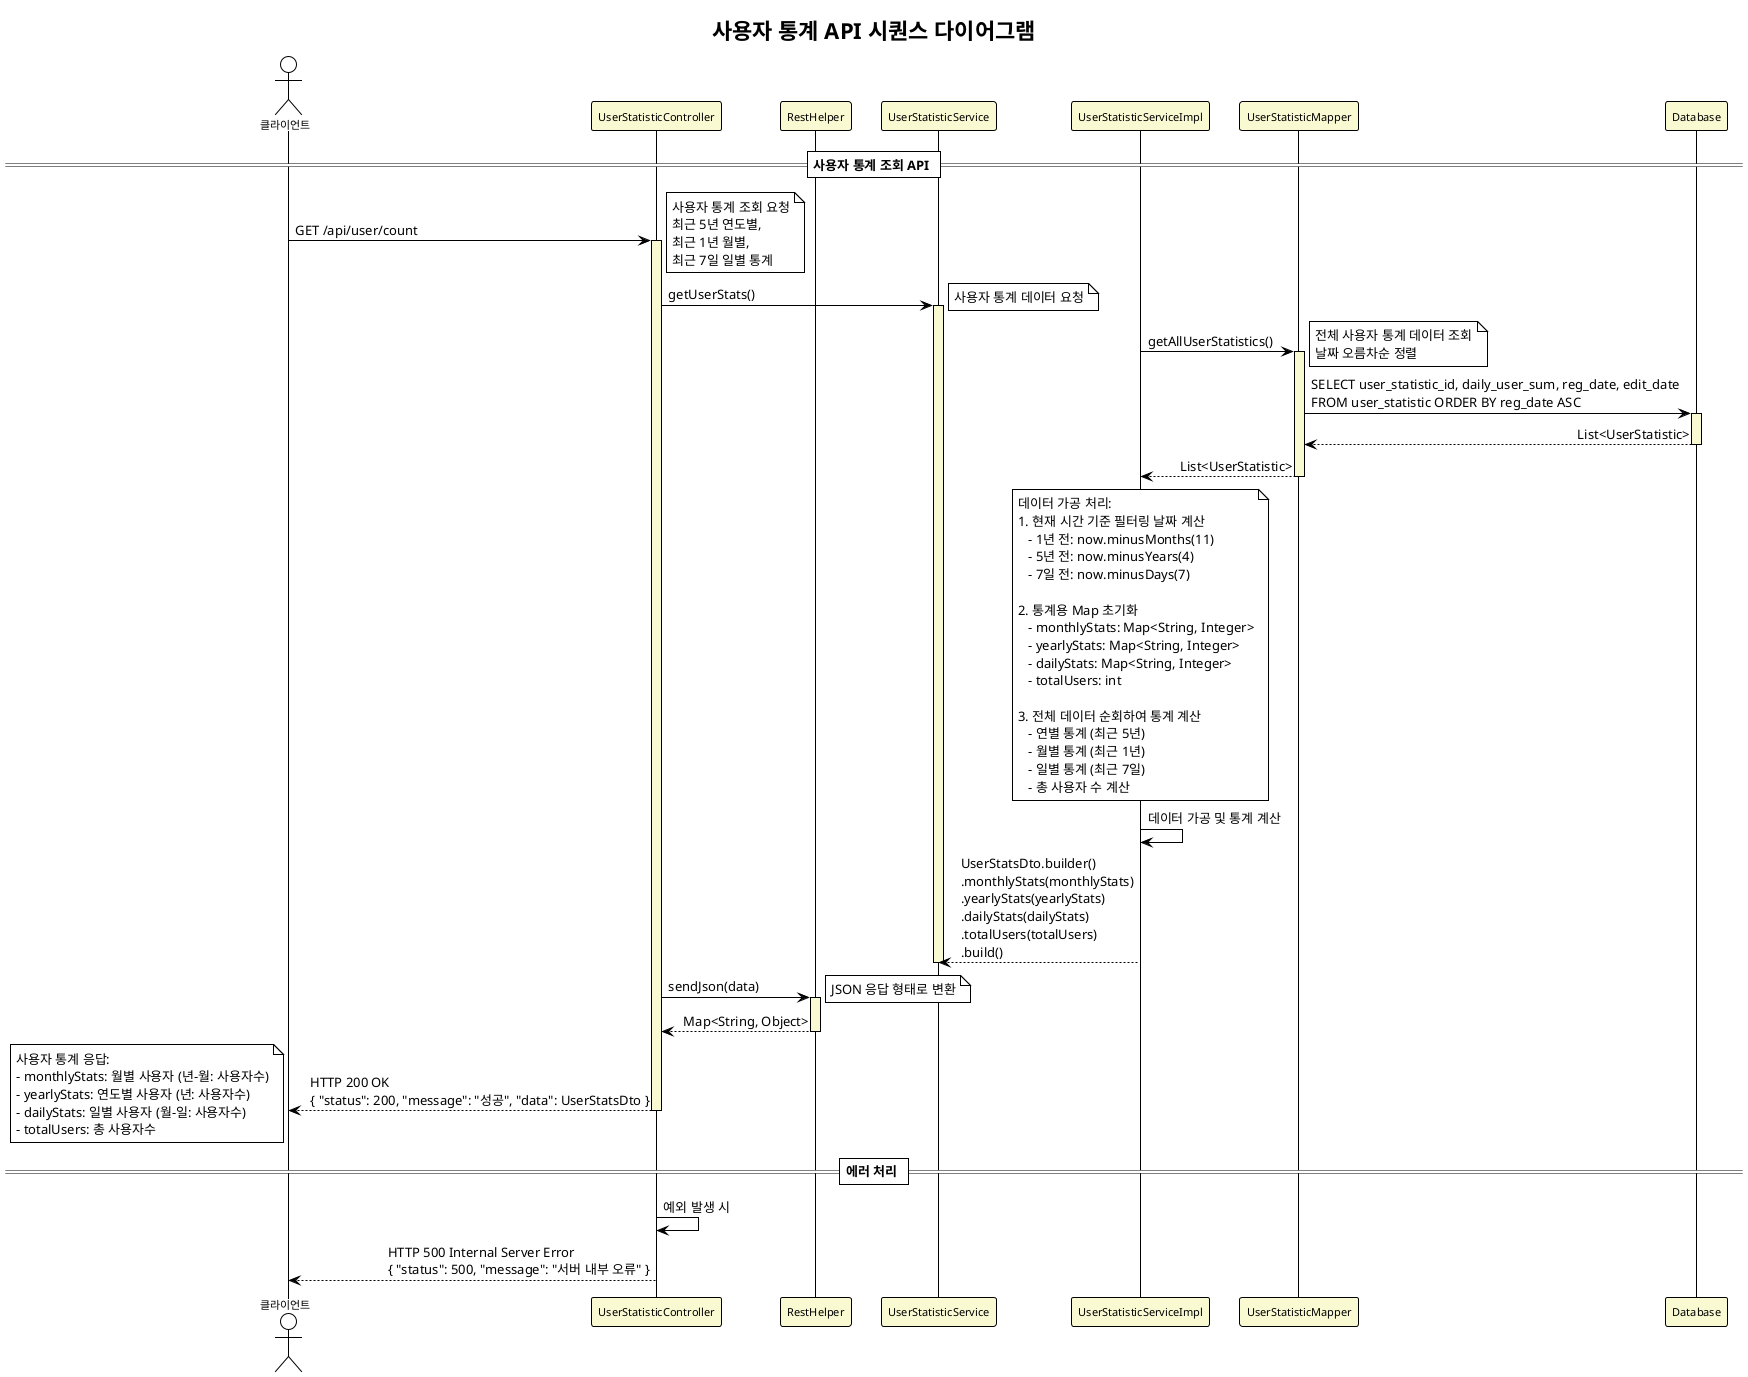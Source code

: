 @startuml UserStatisticController
!theme plain
skinparam sequence {
    ArrowColor Black
    ActorBorderColor Black
    LifeLineBorderColor Black
    LifeLineBackgroundColor LightGoldenRodYellow
    ParticipantBorderColor Black
    ParticipantBackgroundColor LightGoldenRodYellow
    ParticipantFontSize 11
    ActorFontSize 11
    MessageAlign direction
}

title 사용자 통계 API 시퀀스 다이어그램

actor Client as "클라이언트"
participant UserStatisticController as "UserStatisticController"
participant RestHelper as "RestHelper"
participant UserStatisticService as "UserStatisticService"
participant UserStatisticServiceImpl as "UserStatisticServiceImpl"
participant UserStatisticMapper as "UserStatisticMapper"
participant Database as "Database"


== 사용자 통계 조회 API ==

Client -> UserStatisticController: GET /api/user/count
note right
  사용자 통계 조회 요청
  최근 5년 연도별, 
  최근 1년 월별,
  최근 7일 일별 통계
end note

activate UserStatisticController

UserStatisticController -> UserStatisticService: getUserStats()
note right
  사용자 통계 데이터 요청
end note

activate UserStatisticService

UserStatisticServiceImpl -> UserStatisticMapper: getAllUserStatistics()
note right
  전체 사용자 통계 데이터 조회
  날짜 오름차순 정렬
end note

activate UserStatisticMapper

UserStatisticMapper -> Database: SELECT user_statistic_id, daily_user_sum, reg_date, edit_date\nFROM user_statistic ORDER BY reg_date ASC
activate Database
Database --> UserStatisticMapper: List<UserStatistic>
deactivate Database

UserStatisticMapper --> UserStatisticServiceImpl: List<UserStatistic>
deactivate UserStatisticMapper

note over UserStatisticServiceImpl
  데이터 가공 처리:
  1. 현재 시간 기준 필터링 날짜 계산
     - 1년 전: now.minusMonths(11)
     - 5년 전: now.minusYears(4)
     - 7일 전: now.minusDays(7)
  
  2. 통계용 Map 초기화
     - monthlyStats: Map<String, Integer>
     - yearlyStats: Map<String, Integer>
     - dailyStats: Map<String, Integer>
     - totalUsers: int
  
  3. 전체 데이터 순회하여 통계 계산
     - 연별 통계 (최근 5년)
     - 월별 통계 (최근 1년)
     - 일별 통계 (최근 7일)
     - 총 사용자 수 계산
end note

UserStatisticServiceImpl -> UserStatisticServiceImpl: 데이터 가공 및 통계 계산

UserStatisticServiceImpl --> UserStatisticService: UserStatsDto.builder()\n.monthlyStats(monthlyStats)\n.yearlyStats(yearlyStats)\n.dailyStats(dailyStats)\n.totalUsers(totalUsers)\n.build()
deactivate UserStatisticService

UserStatisticController -> RestHelper: sendJson(data)
note right
  JSON 응답 형태로 변환
end note

activate RestHelper
RestHelper --> UserStatisticController: Map<String, Object>
deactivate RestHelper

UserStatisticController --> Client: HTTP 200 OK\n{ "status": 200, "message": "성공", "data": UserStatsDto }
note left
  사용자 통계 응답:
  - monthlyStats: 월별 사용자 (년-월: 사용자수)
  - yearlyStats: 연도별 사용자 (년: 사용자수)
  - dailyStats: 일별 사용자 (월-일: 사용자수)
  - totalUsers: 총 사용자수
end note

deactivate UserStatisticController

== 에러 처리 ==

UserStatisticController -> UserStatisticController: 예외 발생 시
UserStatisticController --> Client: HTTP 500 Internal Server Error\n{ "status": 500, "message": "서버 내부 오류" }

@enduml
